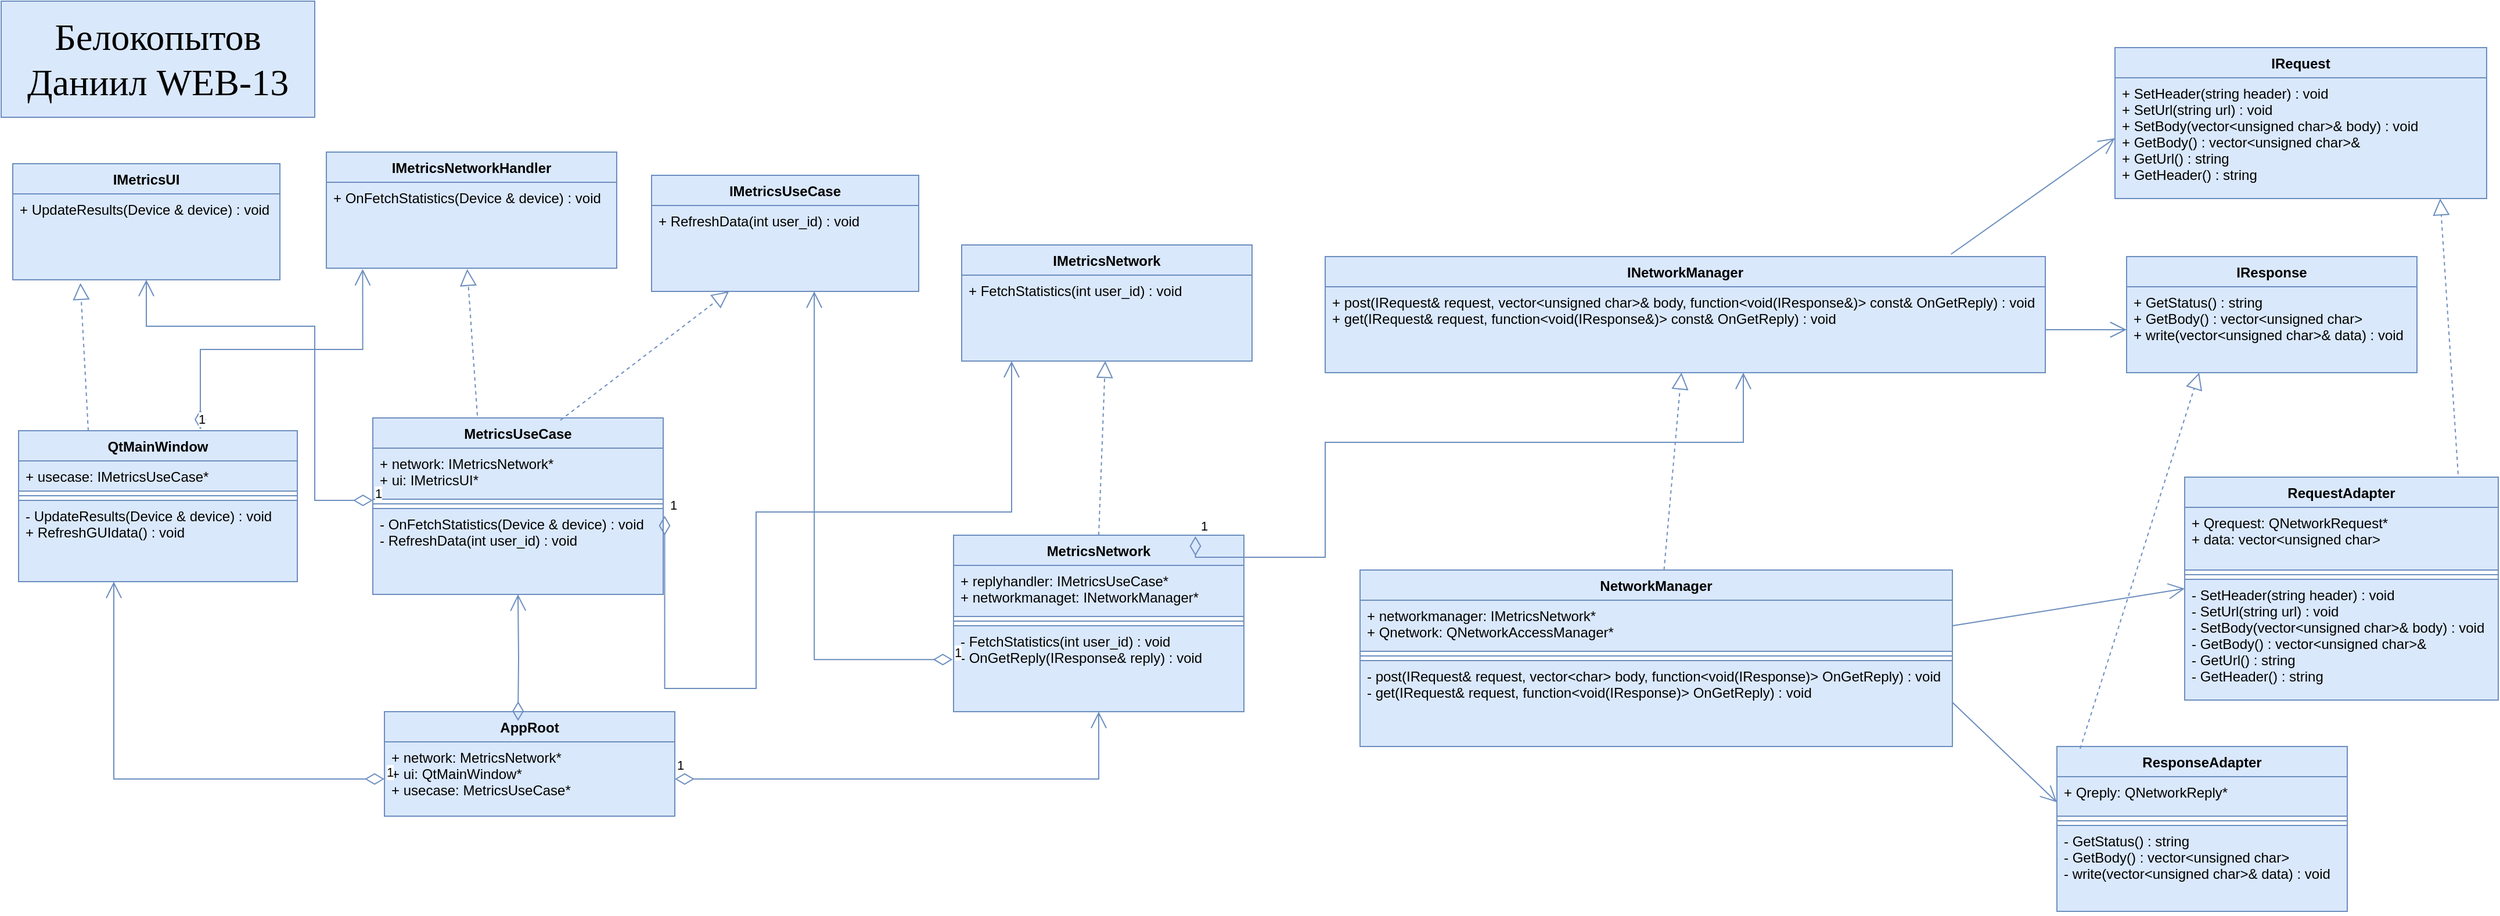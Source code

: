 <mxfile version="20.8.3" type="device" pages="2"><diagram id="3MwsP7Wwim__2w6QWqoS" name="QtClient"><mxGraphModel dx="1352" dy="1508" grid="1" gridSize="10" guides="1" tooltips="1" connect="1" arrows="1" fold="1" page="1" pageScale="1" pageWidth="827" pageHeight="1169" math="0" shadow="0"><root><mxCell id="0"/><mxCell id="1" parent="0"/><mxCell id="UYqZ3AXcpf5ba4Ag9hwh-1" value="QtMainWindow" style="swimlane;fontStyle=1;align=center;verticalAlign=top;childLayout=stackLayout;horizontal=1;startSize=26;horizontalStack=0;resizeParent=1;resizeParentMax=0;resizeLast=0;collapsible=1;marginBottom=0;fillColor=#dae8fc;strokeColor=#6c8ebf;" parent="1" vertex="1"><mxGeometry x="15" y="370" width="240" height="130" as="geometry"/></mxCell><mxCell id="UYqZ3AXcpf5ba4Ag9hwh-2" value="+ usecase: IMetricsUseCase*" style="text;strokeColor=#6c8ebf;fillColor=#dae8fc;align=left;verticalAlign=top;spacingLeft=4;spacingRight=4;overflow=hidden;rotatable=0;points=[[0,0.5],[1,0.5]];portConstraint=eastwest;" parent="UYqZ3AXcpf5ba4Ag9hwh-1" vertex="1"><mxGeometry y="26" width="240" height="26" as="geometry"/></mxCell><mxCell id="UYqZ3AXcpf5ba4Ag9hwh-3" value="" style="line;strokeWidth=1;fillColor=#dae8fc;align=left;verticalAlign=middle;spacingTop=-1;spacingLeft=3;spacingRight=3;rotatable=0;labelPosition=right;points=[];portConstraint=eastwest;strokeColor=#6c8ebf;" parent="UYqZ3AXcpf5ba4Ag9hwh-1" vertex="1"><mxGeometry y="52" width="240" height="8" as="geometry"/></mxCell><mxCell id="UYqZ3AXcpf5ba4Ag9hwh-4" value="- UpdateResults(Device &amp; device) : void&#10;+ RefreshGUIdata() : void&#10;" style="text;strokeColor=#6c8ebf;fillColor=#dae8fc;align=left;verticalAlign=top;spacingLeft=4;spacingRight=4;overflow=hidden;rotatable=0;points=[[0,0.5],[1,0.5]];portConstraint=eastwest;" parent="UYqZ3AXcpf5ba4Ag9hwh-1" vertex="1"><mxGeometry y="60" width="240" height="70" as="geometry"/></mxCell><mxCell id="UYqZ3AXcpf5ba4Ag9hwh-9" value="IMetricsUI" style="swimlane;fontStyle=1;childLayout=stackLayout;horizontal=1;startSize=26;fillColor=#dae8fc;horizontalStack=0;resizeParent=1;resizeParentMax=0;resizeLast=0;collapsible=1;marginBottom=0;strokeColor=#6c8ebf;" parent="1" vertex="1"><mxGeometry x="10" y="140" width="230" height="100" as="geometry"/></mxCell><mxCell id="UYqZ3AXcpf5ba4Ag9hwh-10" value="+ UpdateResults(Device &amp; device) : void" style="text;strokeColor=#6c8ebf;fillColor=#dae8fc;align=left;verticalAlign=top;spacingLeft=4;spacingRight=4;overflow=hidden;rotatable=0;points=[[0,0.5],[1,0.5]];portConstraint=eastwest;" parent="UYqZ3AXcpf5ba4Ag9hwh-9" vertex="1"><mxGeometry y="26" width="230" height="74" as="geometry"/></mxCell><mxCell id="WIFGc5ywRsfvVrrsmhrJ-2" value="" style="endArrow=block;dashed=1;endFill=0;endSize=12;html=1;rounded=0;entryX=0.253;entryY=1.038;entryDx=0;entryDy=0;entryPerimeter=0;exitX=0.25;exitY=0;exitDx=0;exitDy=0;fillColor=#dae8fc;strokeColor=#6c8ebf;" edge="1" parent="1" source="UYqZ3AXcpf5ba4Ag9hwh-1" target="UYqZ3AXcpf5ba4Ag9hwh-10"><mxGeometry width="160" relative="1" as="geometry"><mxPoint x="130" y="480" as="sourcePoint"/><mxPoint x="290" y="480" as="targetPoint"/></mxGeometry></mxCell><mxCell id="WIFGc5ywRsfvVrrsmhrJ-5" value="IMetricsNetworkHandler" style="swimlane;fontStyle=1;childLayout=stackLayout;horizontal=1;startSize=26;fillColor=#dae8fc;horizontalStack=0;resizeParent=1;resizeParentMax=0;resizeLast=0;collapsible=1;marginBottom=0;strokeColor=#6c8ebf;" vertex="1" parent="1"><mxGeometry x="280" y="130" width="250" height="100" as="geometry"/></mxCell><mxCell id="WIFGc5ywRsfvVrrsmhrJ-6" value="+ OnFetchStatistics(Device &amp; device) : void" style="text;strokeColor=#6c8ebf;fillColor=#dae8fc;align=left;verticalAlign=top;spacingLeft=4;spacingRight=4;overflow=hidden;rotatable=0;points=[[0,0.5],[1,0.5]];portConstraint=eastwest;" vertex="1" parent="WIFGc5ywRsfvVrrsmhrJ-5"><mxGeometry y="26" width="250" height="74" as="geometry"/></mxCell><mxCell id="WIFGc5ywRsfvVrrsmhrJ-7" value="IMetricsUseCase" style="swimlane;fontStyle=1;childLayout=stackLayout;horizontal=1;startSize=26;fillColor=#dae8fc;horizontalStack=0;resizeParent=1;resizeParentMax=0;resizeLast=0;collapsible=1;marginBottom=0;strokeColor=#6c8ebf;" vertex="1" parent="1"><mxGeometry x="560" y="150" width="230" height="100" as="geometry"/></mxCell><mxCell id="WIFGc5ywRsfvVrrsmhrJ-8" value="+ RefreshData(int user_id) : void" style="text;strokeColor=#6c8ebf;fillColor=#dae8fc;align=left;verticalAlign=top;spacingLeft=4;spacingRight=4;overflow=hidden;rotatable=0;points=[[0,0.5],[1,0.5]];portConstraint=eastwest;" vertex="1" parent="WIFGc5ywRsfvVrrsmhrJ-7"><mxGeometry y="26" width="230" height="74" as="geometry"/></mxCell><mxCell id="WIFGc5ywRsfvVrrsmhrJ-9" value="MetricsUseCase" style="swimlane;fontStyle=1;childLayout=stackLayout;horizontal=1;startSize=26;fillColor=#dae8fc;horizontalStack=0;resizeParent=1;resizeParentMax=0;resizeLast=0;collapsible=1;marginBottom=0;strokeColor=#6c8ebf;" vertex="1" parent="1"><mxGeometry x="320" y="359" width="250" height="152" as="geometry"/></mxCell><mxCell id="WIFGc5ywRsfvVrrsmhrJ-20" value="+ network: IMetricsNetwork*&#10;+ ui: IMetricsUI*" style="text;strokeColor=#6c8ebf;fillColor=#dae8fc;align=left;verticalAlign=top;spacingLeft=4;spacingRight=4;overflow=hidden;rotatable=0;points=[[0,0.5],[1,0.5]];portConstraint=eastwest;" vertex="1" parent="WIFGc5ywRsfvVrrsmhrJ-9"><mxGeometry y="26" width="250" height="44" as="geometry"/></mxCell><mxCell id="WIFGc5ywRsfvVrrsmhrJ-21" value="" style="line;strokeWidth=1;fillColor=#dae8fc;align=left;verticalAlign=middle;spacingTop=-1;spacingLeft=3;spacingRight=3;rotatable=0;labelPosition=right;points=[];portConstraint=eastwest;strokeColor=#6c8ebf;" vertex="1" parent="WIFGc5ywRsfvVrrsmhrJ-9"><mxGeometry y="70" width="250" height="8" as="geometry"/></mxCell><mxCell id="WIFGc5ywRsfvVrrsmhrJ-10" value="- OnFetchStatistics(Device &amp; device) : void&#10;- RefreshData(int user_id) : void" style="text;strokeColor=#6c8ebf;fillColor=#dae8fc;align=left;verticalAlign=top;spacingLeft=4;spacingRight=4;overflow=hidden;rotatable=0;points=[[0,0.5],[1,0.5]];portConstraint=eastwest;" vertex="1" parent="WIFGc5ywRsfvVrrsmhrJ-9"><mxGeometry y="78" width="250" height="74" as="geometry"/></mxCell><mxCell id="WIFGc5ywRsfvVrrsmhrJ-11" value="" style="endArrow=block;dashed=1;endFill=0;endSize=12;html=1;rounded=0;entryX=0.485;entryY=1.01;entryDx=0;entryDy=0;entryPerimeter=0;exitX=0.36;exitY=-0.014;exitDx=0;exitDy=0;exitPerimeter=0;fillColor=#dae8fc;strokeColor=#6c8ebf;" edge="1" parent="1" source="WIFGc5ywRsfvVrrsmhrJ-9" target="WIFGc5ywRsfvVrrsmhrJ-6"><mxGeometry width="160" relative="1" as="geometry"><mxPoint x="156.08" y="490.96" as="sourcePoint"/><mxPoint x="141.66" y="413.108" as="targetPoint"/><Array as="points"/></mxGeometry></mxCell><mxCell id="WIFGc5ywRsfvVrrsmhrJ-12" value="" style="endArrow=block;dashed=1;endFill=0;endSize=12;html=1;rounded=0;exitX=0.646;exitY=0.013;exitDx=0;exitDy=0;exitPerimeter=0;fillColor=#dae8fc;strokeColor=#6c8ebf;" edge="1" parent="1" source="WIFGc5ywRsfvVrrsmhrJ-9" target="WIFGc5ywRsfvVrrsmhrJ-8"><mxGeometry width="160" relative="1" as="geometry"><mxPoint x="603" y="520" as="sourcePoint"/><mxPoint x="550" y="402.14" as="targetPoint"/><Array as="points"/></mxGeometry></mxCell><mxCell id="WIFGc5ywRsfvVrrsmhrJ-13" value="IMetricsNetwork" style="swimlane;fontStyle=1;childLayout=stackLayout;horizontal=1;startSize=26;fillColor=#dae8fc;horizontalStack=0;resizeParent=1;resizeParentMax=0;resizeLast=0;collapsible=1;marginBottom=0;strokeColor=#6c8ebf;" vertex="1" parent="1"><mxGeometry x="827" y="210" width="250" height="100" as="geometry"/></mxCell><mxCell id="WIFGc5ywRsfvVrrsmhrJ-14" value="+ FetchStatistics(int user_id) : void" style="text;strokeColor=#6c8ebf;fillColor=#dae8fc;align=left;verticalAlign=top;spacingLeft=4;spacingRight=4;overflow=hidden;rotatable=0;points=[[0,0.5],[1,0.5]];portConstraint=eastwest;" vertex="1" parent="WIFGc5ywRsfvVrrsmhrJ-13"><mxGeometry y="26" width="250" height="74" as="geometry"/></mxCell><mxCell id="WIFGc5ywRsfvVrrsmhrJ-15" value="INetworkManager" style="swimlane;fontStyle=1;childLayout=stackLayout;horizontal=1;startSize=26;fillColor=#dae8fc;horizontalStack=0;resizeParent=1;resizeParentMax=0;resizeLast=0;collapsible=1;marginBottom=0;strokeColor=#6c8ebf;" vertex="1" parent="1"><mxGeometry x="1140" y="220" width="620" height="100" as="geometry"/></mxCell><mxCell id="WIFGc5ywRsfvVrrsmhrJ-16" value="+ post(IRequest&amp; request, vector&lt;unsigned char&gt;&amp; body, function&lt;void(IResponse&amp;)&gt; const&amp; OnGetReply) : void&#10;+ get(IRequest&amp; request, function&lt;void(IResponse&amp;)&gt; const&amp; OnGetReply) : void" style="text;strokeColor=#6c8ebf;fillColor=#dae8fc;align=left;verticalAlign=top;spacingLeft=4;spacingRight=4;overflow=hidden;rotatable=0;points=[[0,0.5],[1,0.5]];portConstraint=eastwest;" vertex="1" parent="WIFGc5ywRsfvVrrsmhrJ-15"><mxGeometry y="26" width="620" height="74" as="geometry"/></mxCell><mxCell id="WIFGc5ywRsfvVrrsmhrJ-17" value="MetricsNetwork" style="swimlane;fontStyle=1;childLayout=stackLayout;horizontal=1;startSize=26;fillColor=#dae8fc;horizontalStack=0;resizeParent=1;resizeParentMax=0;resizeLast=0;collapsible=1;marginBottom=0;strokeColor=#6c8ebf;" vertex="1" parent="1"><mxGeometry x="820" y="460" width="250" height="152" as="geometry"/></mxCell><mxCell id="WIFGc5ywRsfvVrrsmhrJ-26" value="+ replyhandler: IMetricsUseCase*&#10;+ networkmanaget: INetworkManager*" style="text;strokeColor=#6c8ebf;fillColor=#dae8fc;align=left;verticalAlign=top;spacingLeft=4;spacingRight=4;overflow=hidden;rotatable=0;points=[[0,0.5],[1,0.5]];portConstraint=eastwest;" vertex="1" parent="WIFGc5ywRsfvVrrsmhrJ-17"><mxGeometry y="26" width="250" height="44" as="geometry"/></mxCell><mxCell id="WIFGc5ywRsfvVrrsmhrJ-27" value="" style="line;strokeWidth=1;fillColor=#dae8fc;align=left;verticalAlign=middle;spacingTop=-1;spacingLeft=3;spacingRight=3;rotatable=0;labelPosition=right;points=[];portConstraint=eastwest;strokeColor=#6c8ebf;" vertex="1" parent="WIFGc5ywRsfvVrrsmhrJ-17"><mxGeometry y="70" width="250" height="8" as="geometry"/></mxCell><mxCell id="WIFGc5ywRsfvVrrsmhrJ-18" value="- FetchStatistics(int user_id) : void&#10;- OnGetReply(IResponse&amp; reply) : void" style="text;strokeColor=#6c8ebf;fillColor=#dae8fc;align=left;verticalAlign=top;spacingLeft=4;spacingRight=4;overflow=hidden;rotatable=0;points=[[0,0.5],[1,0.5]];portConstraint=eastwest;" vertex="1" parent="WIFGc5ywRsfvVrrsmhrJ-17"><mxGeometry y="78" width="250" height="74" as="geometry"/></mxCell><mxCell id="WIFGc5ywRsfvVrrsmhrJ-19" value="1" style="endArrow=open;html=1;endSize=12;startArrow=diamondThin;startSize=14;startFill=0;edgeStyle=orthogonalEdgeStyle;align=left;verticalAlign=bottom;rounded=0;exitX=0.652;exitY=-0.009;exitDx=0;exitDy=0;exitPerimeter=0;entryX=0.125;entryY=1.01;entryDx=0;entryDy=0;entryPerimeter=0;fillColor=#dae8fc;strokeColor=#6c8ebf;" edge="1" parent="1" source="UYqZ3AXcpf5ba4Ag9hwh-1" target="WIFGc5ywRsfvVrrsmhrJ-6"><mxGeometry x="-1" y="3" relative="1" as="geometry"><mxPoint x="200" y="440" as="sourcePoint"/><mxPoint x="360" y="440" as="targetPoint"/></mxGeometry></mxCell><mxCell id="WIFGc5ywRsfvVrrsmhrJ-22" value="1" style="endArrow=open;html=1;endSize=12;startArrow=diamondThin;startSize=14;startFill=0;edgeStyle=orthogonalEdgeStyle;align=left;verticalAlign=bottom;rounded=0;fillColor=#dae8fc;strokeColor=#6c8ebf;" edge="1" parent="1" source="WIFGc5ywRsfvVrrsmhrJ-9" target="UYqZ3AXcpf5ba4Ag9hwh-10"><mxGeometry x="-1" y="3" relative="1" as="geometry"><mxPoint x="176.48" y="498.83" as="sourcePoint"/><mxPoint x="321.25" y="330.74" as="targetPoint"/><Array as="points"><mxPoint x="270" y="430"/><mxPoint x="270" y="280"/><mxPoint x="125" y="280"/></Array></mxGeometry></mxCell><mxCell id="WIFGc5ywRsfvVrrsmhrJ-25" value="" style="endArrow=block;dashed=1;endFill=0;endSize=12;html=1;rounded=0;fillColor=#dae8fc;strokeColor=#6c8ebf;exitX=0.5;exitY=0;exitDx=0;exitDy=0;" edge="1" parent="1" source="WIFGc5ywRsfvVrrsmhrJ-17" target="WIFGc5ywRsfvVrrsmhrJ-14"><mxGeometry width="160" relative="1" as="geometry"><mxPoint x="950" y="450" as="sourcePoint"/><mxPoint x="827.209" y="340" as="targetPoint"/><Array as="points"/></mxGeometry></mxCell><mxCell id="WIFGc5ywRsfvVrrsmhrJ-28" value="1" style="endArrow=open;html=1;endSize=12;startArrow=diamondThin;startSize=14;startFill=0;edgeStyle=orthogonalEdgeStyle;align=left;verticalAlign=bottom;rounded=0;exitX=1.005;exitY=0.085;exitDx=0;exitDy=0;exitPerimeter=0;fillColor=#dae8fc;strokeColor=#6c8ebf;" edge="1" parent="1" source="WIFGc5ywRsfvVrrsmhrJ-10" target="WIFGc5ywRsfvVrrsmhrJ-14"><mxGeometry x="-1" y="3" relative="1" as="geometry"><mxPoint x="650" y="500" as="sourcePoint"/><mxPoint x="650" y="410" as="targetPoint"/><Array as="points"><mxPoint x="650" y="592"/><mxPoint x="650" y="440"/><mxPoint x="870" y="440"/></Array></mxGeometry></mxCell><mxCell id="WIFGc5ywRsfvVrrsmhrJ-31" value="1" style="endArrow=open;html=1;endSize=12;startArrow=diamondThin;startSize=14;startFill=0;edgeStyle=orthogonalEdgeStyle;align=left;verticalAlign=bottom;rounded=0;exitX=-0.003;exitY=0.393;exitDx=0;exitDy=0;exitPerimeter=0;entryX=0.609;entryY=1;entryDx=0;entryDy=0;entryPerimeter=0;fillColor=#dae8fc;strokeColor=#6c8ebf;" edge="1" parent="1" source="WIFGc5ywRsfvVrrsmhrJ-18" target="WIFGc5ywRsfvVrrsmhrJ-8"><mxGeometry x="-1" y="3" relative="1" as="geometry"><mxPoint x="820" y="590" as="sourcePoint"/><mxPoint x="980" y="590" as="targetPoint"/></mxGeometry></mxCell><mxCell id="WIFGc5ywRsfvVrrsmhrJ-35" value="NetworkManager" style="swimlane;fontStyle=1;childLayout=stackLayout;horizontal=1;startSize=26;fillColor=#dae8fc;horizontalStack=0;resizeParent=1;resizeParentMax=0;resizeLast=0;collapsible=1;marginBottom=0;strokeColor=#6c8ebf;" vertex="1" parent="1"><mxGeometry x="1170" y="490" width="510" height="152" as="geometry"/></mxCell><mxCell id="WIFGc5ywRsfvVrrsmhrJ-36" value="+ networkmanager: IMetricsNetwork*&#10;+ Qnetwork: QNetworkAccessManager*" style="text;strokeColor=#6c8ebf;fillColor=#dae8fc;align=left;verticalAlign=top;spacingLeft=4;spacingRight=4;overflow=hidden;rotatable=0;points=[[0,0.5],[1,0.5]];portConstraint=eastwest;" vertex="1" parent="WIFGc5ywRsfvVrrsmhrJ-35"><mxGeometry y="26" width="510" height="44" as="geometry"/></mxCell><mxCell id="WIFGc5ywRsfvVrrsmhrJ-37" value="" style="line;strokeWidth=1;fillColor=#dae8fc;align=left;verticalAlign=middle;spacingTop=-1;spacingLeft=3;spacingRight=3;rotatable=0;labelPosition=right;points=[];portConstraint=eastwest;strokeColor=#6c8ebf;" vertex="1" parent="WIFGc5ywRsfvVrrsmhrJ-35"><mxGeometry y="70" width="510" height="8" as="geometry"/></mxCell><mxCell id="WIFGc5ywRsfvVrrsmhrJ-38" value="- post(IRequest&amp; request, vector&lt;char&gt; body, function&lt;void(IResponse)&gt; OnGetReply) : void&#10;- get(IRequest&amp; request, function&lt;void(IResponse)&gt; OnGetReply) : void" style="text;strokeColor=#6c8ebf;fillColor=#dae8fc;align=left;verticalAlign=top;spacingLeft=4;spacingRight=4;overflow=hidden;rotatable=0;points=[[0,0.5],[1,0.5]];portConstraint=eastwest;" vertex="1" parent="WIFGc5ywRsfvVrrsmhrJ-35"><mxGeometry y="78" width="510" height="74" as="geometry"/></mxCell><mxCell id="WIFGc5ywRsfvVrrsmhrJ-39" value="" style="endArrow=block;dashed=1;endFill=0;endSize=12;html=1;rounded=0;fillColor=#dae8fc;strokeColor=#6c8ebf;" edge="1" parent="1" source="WIFGc5ywRsfvVrrsmhrJ-35" target="WIFGc5ywRsfvVrrsmhrJ-16"><mxGeometry width="160" relative="1" as="geometry"><mxPoint x="1006.5" y="467.568" as="sourcePoint"/><mxPoint x="997.586" y="340" as="targetPoint"/><Array as="points"/></mxGeometry></mxCell><mxCell id="WIFGc5ywRsfvVrrsmhrJ-40" value="IRequest" style="swimlane;fontStyle=1;childLayout=stackLayout;horizontal=1;startSize=26;fillColor=#dae8fc;horizontalStack=0;resizeParent=1;resizeParentMax=0;resizeLast=0;collapsible=1;marginBottom=0;strokeColor=#6c8ebf;" vertex="1" parent="1"><mxGeometry x="1820" y="40" width="320" height="130" as="geometry"/></mxCell><mxCell id="WIFGc5ywRsfvVrrsmhrJ-41" value="+ SetHeader(string header) : void&#10;+ SetUrl(string url) : void&#10;+ SetBody(vector&lt;unsigned char&gt;&amp; body) : void&#10;+ GetBody() : vector&lt;unsigned char&gt;&amp; &#10;+ GetUrl() : string &#10;+ GetHeader() : string " style="text;strokeColor=#6c8ebf;fillColor=#dae8fc;align=left;verticalAlign=top;spacingLeft=4;spacingRight=4;overflow=hidden;rotatable=0;points=[[0,0.5],[1,0.5]];portConstraint=eastwest;" vertex="1" parent="WIFGc5ywRsfvVrrsmhrJ-40"><mxGeometry y="26" width="320" height="104" as="geometry"/></mxCell><mxCell id="WIFGc5ywRsfvVrrsmhrJ-42" value="IResponse" style="swimlane;fontStyle=1;childLayout=stackLayout;horizontal=1;startSize=26;fillColor=#dae8fc;horizontalStack=0;resizeParent=1;resizeParentMax=0;resizeLast=0;collapsible=1;marginBottom=0;strokeColor=#6c8ebf;" vertex="1" parent="1"><mxGeometry x="1830" y="220" width="250" height="100" as="geometry"/></mxCell><mxCell id="WIFGc5ywRsfvVrrsmhrJ-43" value="+ GetStatus() : string &#10;+ GetBody() : vector&lt;unsigned char&gt;&#10;+ write(vector&lt;unsigned char&gt;&amp; data) : void" style="text;strokeColor=#6c8ebf;fillColor=#dae8fc;align=left;verticalAlign=top;spacingLeft=4;spacingRight=4;overflow=hidden;rotatable=0;points=[[0,0.5],[1,0.5]];portConstraint=eastwest;" vertex="1" parent="WIFGc5ywRsfvVrrsmhrJ-42"><mxGeometry y="26" width="250" height="74" as="geometry"/></mxCell><mxCell id="WIFGc5ywRsfvVrrsmhrJ-44" value="" style="endArrow=open;endFill=1;endSize=12;html=1;rounded=0;entryX=0;entryY=0.5;entryDx=0;entryDy=0;exitX=0.869;exitY=-0.02;exitDx=0;exitDy=0;exitPerimeter=0;fillColor=#dae8fc;strokeColor=#6c8ebf;" edge="1" parent="1" source="WIFGc5ywRsfvVrrsmhrJ-15" target="WIFGc5ywRsfvVrrsmhrJ-41"><mxGeometry width="160" relative="1" as="geometry"><mxPoint x="1710" y="170" as="sourcePoint"/><mxPoint x="1870" y="170" as="targetPoint"/></mxGeometry></mxCell><mxCell id="WIFGc5ywRsfvVrrsmhrJ-45" value="" style="endArrow=open;endFill=1;endSize=12;html=1;rounded=0;entryX=0;entryY=0.5;entryDx=0;entryDy=0;exitX=1;exitY=0.5;exitDx=0;exitDy=0;fillColor=#dae8fc;strokeColor=#6c8ebf;" edge="1" parent="1" source="WIFGc5ywRsfvVrrsmhrJ-16" target="WIFGc5ywRsfvVrrsmhrJ-43"><mxGeometry width="160" relative="1" as="geometry"><mxPoint x="1920" y="440" as="sourcePoint"/><mxPoint x="2080" y="440" as="targetPoint"/></mxGeometry></mxCell><mxCell id="WIFGc5ywRsfvVrrsmhrJ-51" value="1" style="endArrow=open;html=1;endSize=12;startArrow=diamondThin;startSize=14;startFill=0;edgeStyle=orthogonalEdgeStyle;align=left;verticalAlign=bottom;rounded=0;exitX=0.833;exitY=0.006;exitDx=0;exitDy=0;exitPerimeter=0;fillColor=#dae8fc;strokeColor=#6c8ebf;" edge="1" parent="1" source="WIFGc5ywRsfvVrrsmhrJ-17" target="WIFGc5ywRsfvVrrsmhrJ-16"><mxGeometry x="-1" y="3" relative="1" as="geometry"><mxPoint x="889.25" y="595.082" as="sourcePoint"/><mxPoint x="1230" y="330" as="targetPoint"/><Array as="points"><mxPoint x="1028" y="479"/><mxPoint x="1140" y="479"/><mxPoint x="1140" y="380"/><mxPoint x="1500" y="380"/></Array></mxGeometry></mxCell><mxCell id="WIFGc5ywRsfvVrrsmhrJ-52" value="RequestAdapter" style="swimlane;fontStyle=1;childLayout=stackLayout;horizontal=1;startSize=26;fillColor=#dae8fc;horizontalStack=0;resizeParent=1;resizeParentMax=0;resizeLast=0;collapsible=1;marginBottom=0;strokeColor=#6c8ebf;" vertex="1" parent="1"><mxGeometry x="1880" y="410" width="270" height="192" as="geometry"/></mxCell><mxCell id="WIFGc5ywRsfvVrrsmhrJ-60" value="+ Qrequest: QNetworkRequest*&#10;+ data: vector&lt;unsigned char&gt;" style="text;strokeColor=#6c8ebf;fillColor=#dae8fc;align=left;verticalAlign=top;spacingLeft=4;spacingRight=4;overflow=hidden;rotatable=0;points=[[0,0.5],[1,0.5]];portConstraint=eastwest;" vertex="1" parent="WIFGc5ywRsfvVrrsmhrJ-52"><mxGeometry y="26" width="270" height="54" as="geometry"/></mxCell><mxCell id="WIFGc5ywRsfvVrrsmhrJ-61" value="" style="line;strokeWidth=1;fillColor=#dae8fc;align=left;verticalAlign=middle;spacingTop=-1;spacingLeft=3;spacingRight=3;rotatable=0;labelPosition=right;points=[];portConstraint=eastwest;strokeColor=#6c8ebf;" vertex="1" parent="WIFGc5ywRsfvVrrsmhrJ-52"><mxGeometry y="80" width="270" height="8" as="geometry"/></mxCell><mxCell id="WIFGc5ywRsfvVrrsmhrJ-53" value="- SetHeader(string header) : void&#10;- SetUrl(string url) : void&#10;- SetBody(vector&lt;unsigned char&gt;&amp; body) : void&#10;- GetBody() : vector&lt;unsigned char&gt;&amp; &#10;- GetUrl() : string &#10;- GetHeader() : string " style="text;strokeColor=#6c8ebf;fillColor=#dae8fc;align=left;verticalAlign=top;spacingLeft=4;spacingRight=4;overflow=hidden;rotatable=0;points=[[0,0.5],[1,0.5]];portConstraint=eastwest;" vertex="1" parent="WIFGc5ywRsfvVrrsmhrJ-52"><mxGeometry y="88" width="270" height="104" as="geometry"/></mxCell><mxCell id="WIFGc5ywRsfvVrrsmhrJ-54" value="ResponseAdapter" style="swimlane;fontStyle=1;childLayout=stackLayout;horizontal=1;startSize=26;fillColor=#dae8fc;horizontalStack=0;resizeParent=1;resizeParentMax=0;resizeLast=0;collapsible=1;marginBottom=0;strokeColor=#6c8ebf;" vertex="1" parent="1"><mxGeometry x="1770" y="642" width="250" height="142" as="geometry"/></mxCell><mxCell id="WIFGc5ywRsfvVrrsmhrJ-62" value="+ Qreply: QNetworkReply*" style="text;strokeColor=#6c8ebf;fillColor=#dae8fc;align=left;verticalAlign=top;spacingLeft=4;spacingRight=4;overflow=hidden;rotatable=0;points=[[0,0.5],[1,0.5]];portConstraint=eastwest;" vertex="1" parent="WIFGc5ywRsfvVrrsmhrJ-54"><mxGeometry y="26" width="250" height="34" as="geometry"/></mxCell><mxCell id="WIFGc5ywRsfvVrrsmhrJ-63" value="" style="line;strokeWidth=1;fillColor=#dae8fc;align=left;verticalAlign=middle;spacingTop=-1;spacingLeft=3;spacingRight=3;rotatable=0;labelPosition=right;points=[];portConstraint=eastwest;strokeColor=#6c8ebf;" vertex="1" parent="WIFGc5ywRsfvVrrsmhrJ-54"><mxGeometry y="60" width="250" height="8" as="geometry"/></mxCell><mxCell id="WIFGc5ywRsfvVrrsmhrJ-55" value="- GetStatus() : string &#10;- GetBody() : vector&lt;unsigned char&gt;&#10;- write(vector&lt;unsigned char&gt;&amp; data) : void" style="text;strokeColor=#6c8ebf;fillColor=#dae8fc;align=left;verticalAlign=top;spacingLeft=4;spacingRight=4;overflow=hidden;rotatable=0;points=[[0,0.5],[1,0.5]];portConstraint=eastwest;" vertex="1" parent="WIFGc5ywRsfvVrrsmhrJ-54"><mxGeometry y="68" width="250" height="74" as="geometry"/></mxCell><mxCell id="WIFGc5ywRsfvVrrsmhrJ-56" value="" style="endArrow=open;endFill=1;endSize=12;html=1;rounded=0;entryX=0;entryY=0.5;entryDx=0;entryDy=0;exitX=1;exitY=0.5;exitDx=0;exitDy=0;fillColor=#dae8fc;strokeColor=#6c8ebf;" edge="1" parent="1" source="WIFGc5ywRsfvVrrsmhrJ-36" target="WIFGc5ywRsfvVrrsmhrJ-52"><mxGeometry width="160" relative="1" as="geometry"><mxPoint x="1820" y="303" as="sourcePoint"/><mxPoint x="1900" y="293" as="targetPoint"/></mxGeometry></mxCell><mxCell id="WIFGc5ywRsfvVrrsmhrJ-57" value="" style="endArrow=open;endFill=1;endSize=12;html=1;rounded=0;exitX=1;exitY=0.75;exitDx=0;exitDy=0;fillColor=#dae8fc;strokeColor=#6c8ebf;" edge="1" parent="1" source="WIFGc5ywRsfvVrrsmhrJ-35"><mxGeometry width="160" relative="1" as="geometry"><mxPoint x="1830" y="313" as="sourcePoint"/><mxPoint x="1770" y="690" as="targetPoint"/></mxGeometry></mxCell><mxCell id="WIFGc5ywRsfvVrrsmhrJ-58" value="" style="endArrow=block;dashed=1;endFill=0;endSize=12;html=1;rounded=0;fillColor=#dae8fc;strokeColor=#6c8ebf;entryX=0.25;entryY=1;entryDx=0;entryDy=0;exitX=0.08;exitY=0.013;exitDx=0;exitDy=0;exitPerimeter=0;" edge="1" parent="1" source="WIFGc5ywRsfvVrrsmhrJ-54" target="WIFGc5ywRsfvVrrsmhrJ-42"><mxGeometry width="160" relative="1" as="geometry"><mxPoint x="1527.181" y="470.0" as="sourcePoint"/><mxPoint x="1513.807" y="340" as="targetPoint"/><Array as="points"/></mxGeometry></mxCell><mxCell id="WIFGc5ywRsfvVrrsmhrJ-59" value="" style="endArrow=block;dashed=1;endFill=0;endSize=12;html=1;rounded=0;fillColor=#dae8fc;strokeColor=#6c8ebf;exitX=0.872;exitY=-0.014;exitDx=0;exitDy=0;exitPerimeter=0;" edge="1" parent="1" source="WIFGc5ywRsfvVrrsmhrJ-52"><mxGeometry width="160" relative="1" as="geometry"><mxPoint x="2213.371" y="350.0" as="sourcePoint"/><mxPoint x="2100" y="170" as="targetPoint"/><Array as="points"/></mxGeometry></mxCell><mxCell id="WIFGc5ywRsfvVrrsmhrJ-64" value="AppRoot" style="swimlane;fontStyle=1;childLayout=stackLayout;horizontal=1;startSize=26;fillColor=#dae8fc;horizontalStack=0;resizeParent=1;resizeParentMax=0;resizeLast=0;collapsible=1;marginBottom=0;strokeColor=#6c8ebf;" vertex="1" parent="1"><mxGeometry x="330" y="612" width="250" height="90" as="geometry"/></mxCell><mxCell id="WIFGc5ywRsfvVrrsmhrJ-65" value="+ network: MetricsNetwork*&#10;+ ui: QtMainWindow*&#10;+ usecase: MetricsUseCase*" style="text;strokeColor=#6c8ebf;fillColor=#dae8fc;align=left;verticalAlign=top;spacingLeft=4;spacingRight=4;overflow=hidden;rotatable=0;points=[[0,0.5],[1,0.5]];portConstraint=eastwest;" vertex="1" parent="WIFGc5ywRsfvVrrsmhrJ-64"><mxGeometry y="26" width="250" height="64" as="geometry"/></mxCell><mxCell id="WIFGc5ywRsfvVrrsmhrJ-66" value="" style="line;strokeWidth=1;fillColor=#dae8fc;align=left;verticalAlign=middle;spacingTop=-1;spacingLeft=3;spacingRight=3;rotatable=0;labelPosition=right;points=[];portConstraint=eastwest;strokeColor=#6c8ebf;" vertex="1" parent="WIFGc5ywRsfvVrrsmhrJ-64"><mxGeometry y="90" width="250" as="geometry"/></mxCell><mxCell id="WIFGc5ywRsfvVrrsmhrJ-69" value="1" style="endArrow=open;html=1;endSize=12;startArrow=diamondThin;startSize=14;startFill=0;edgeStyle=orthogonalEdgeStyle;align=left;verticalAlign=bottom;rounded=0;fillColor=#dae8fc;strokeColor=#6c8ebf;exitX=0;exitY=0.5;exitDx=0;exitDy=0;" edge="1" parent="1" source="WIFGc5ywRsfvVrrsmhrJ-65"><mxGeometry x="-1" y="3" relative="1" as="geometry"><mxPoint x="60" y="691" as="sourcePoint"/><mxPoint x="97" y="500" as="targetPoint"/><Array as="points"><mxPoint x="97" y="670"/><mxPoint x="97" y="571"/></Array></mxGeometry></mxCell><mxCell id="WIFGc5ywRsfvVrrsmhrJ-71" value="1" style="endArrow=open;html=1;endSize=12;startArrow=diamondThin;startSize=14;startFill=0;edgeStyle=orthogonalEdgeStyle;align=left;verticalAlign=bottom;rounded=0;entryX=0.5;entryY=1;entryDx=0;entryDy=0;fillColor=#dae8fc;strokeColor=#6c8ebf;" edge="1" parent="1" source="WIFGc5ywRsfvVrrsmhrJ-65" target="WIFGc5ywRsfvVrrsmhrJ-17"><mxGeometry x="-1" y="3" relative="1" as="geometry"><mxPoint x="610" y="730" as="sourcePoint"/><mxPoint x="770" y="730" as="targetPoint"/></mxGeometry></mxCell><mxCell id="8LgkJOltQkw7qvhtMAv6-1" value="sda" style="text;strokeColor=none;align=center;fillColor=none;html=1;verticalAlign=middle;whiteSpace=wrap;rounded=0;fontColor=#FFFFFF;" vertex="1" parent="1"><mxGeometry x="100" y="100" width="60" height="30" as="geometry"/></mxCell><mxCell id="8LgkJOltQkw7qvhtMAv6-3" value="Белокопытов Даниил WEB-13" style="text;html=1;strokeColor=#6c8ebf;fillColor=#dae8fc;align=center;verticalAlign=middle;whiteSpace=wrap;rounded=0;fontColor=#000000;fontFamily=Times New Roman;fontSize=32;" vertex="1" parent="1"><mxGeometry width="270" height="100" as="geometry"/></mxCell><mxCell id="8LgkJOltQkw7qvhtMAv6-4" value="" style="endArrow=open;html=1;endSize=12;startArrow=diamondThin;startSize=14;startFill=0;edgeStyle=orthogonalEdgeStyle;align=left;verticalAlign=bottom;rounded=0;strokeColor=#6c8ebf;fontFamily=Times New Roman;fontSize=32;fontColor=#000000;entryX=0.5;entryY=1;entryDx=0;entryDy=0;fillColor=#dae8fc;" edge="1" parent="1" target="WIFGc5ywRsfvVrrsmhrJ-9"><mxGeometry x="-1" y="3" relative="1" as="geometry"><mxPoint x="445" y="620" as="sourcePoint"/><mxPoint x="690" y="620" as="targetPoint"/></mxGeometry></mxCell></root></mxGraphModel></diagram><diagram id="m2bGRbyliZ22NWyKOEHh" name="TechnofitServer"><mxGraphModel dx="2758" dy="3323" grid="1" gridSize="10" guides="1" tooltips="1" connect="1" arrows="1" fold="1" page="1" pageScale="1" pageWidth="827" pageHeight="1169" math="0" shadow="0"><root><mxCell id="0"/><mxCell id="1" parent="0"/><mxCell id="XUtCXxYNL81yv5uDKzAx-1" value="ClientDataHandler" style="swimlane;fontStyle=1;align=center;verticalAlign=top;childLayout=stackLayout;horizontal=1;startSize=26;horizontalStack=0;resizeParent=1;resizeParentMax=0;resizeLast=0;collapsible=1;marginBottom=0;fillColor=#dae8fc;strokeColor=#6c8ebf;" vertex="1" parent="1"><mxGeometry x="-90" y="489" width="360" height="130" as="geometry"/></mxCell><mxCell id="XUtCXxYNL81yv5uDKzAx-2" value="+ usecase: IServerUseCase*" style="text;strokeColor=#6c8ebf;fillColor=#dae8fc;align=left;verticalAlign=top;spacingLeft=4;spacingRight=4;overflow=hidden;rotatable=0;points=[[0,0.5],[1,0.5]];portConstraint=eastwest;" vertex="1" parent="XUtCXxYNL81yv5uDKzAx-1"><mxGeometry y="26" width="360" height="26" as="geometry"/></mxCell><mxCell id="XUtCXxYNL81yv5uDKzAx-3" value="" style="line;strokeWidth=1;fillColor=#dae8fc;align=left;verticalAlign=middle;spacingTop=-1;spacingLeft=3;spacingRight=3;rotatable=0;labelPosition=right;points=[];portConstraint=eastwest;strokeColor=#6c8ebf;" vertex="1" parent="XUtCXxYNL81yv5uDKzAx-1"><mxGeometry y="52" width="360" height="8" as="geometry"/></mxCell><mxCell id="XUtCXxYNL81yv5uDKzAx-4" value="- service(IRequest &amp;request, IResponse &amp;response) : void&#10;" style="text;strokeColor=#6c8ebf;fillColor=#dae8fc;align=left;verticalAlign=top;spacingLeft=4;spacingRight=4;overflow=hidden;rotatable=0;points=[[0,0.5],[1,0.5]];portConstraint=eastwest;" vertex="1" parent="XUtCXxYNL81yv5uDKzAx-1"><mxGeometry y="60" width="360" height="70" as="geometry"/></mxCell><mxCell id="XUtCXxYNL81yv5uDKzAx-5" value="IHandler" style="swimlane;fontStyle=1;childLayout=stackLayout;horizontal=1;startSize=26;fillColor=#dae8fc;horizontalStack=0;resizeParent=1;resizeParentMax=0;resizeLast=0;collapsible=1;marginBottom=0;strokeColor=#6c8ebf;" vertex="1" parent="1"><mxGeometry x="-100" y="280" width="370" height="100" as="geometry"/></mxCell><mxCell id="XUtCXxYNL81yv5uDKzAx-6" value="+ service(IRequest &amp;request, IResponse &amp;response) : void&#10;" style="text;strokeColor=#6c8ebf;fillColor=#dae8fc;align=left;verticalAlign=top;spacingLeft=4;spacingRight=4;overflow=hidden;rotatable=0;points=[[0,0.5],[1,0.5]];portConstraint=eastwest;" vertex="1" parent="XUtCXxYNL81yv5uDKzAx-5"><mxGeometry y="26" width="370" height="74" as="geometry"/></mxCell><mxCell id="XUtCXxYNL81yv5uDKzAx-7" value="" style="endArrow=block;dashed=1;endFill=0;endSize=12;html=1;rounded=0;entryX=0.42;entryY=1.003;entryDx=0;entryDy=0;entryPerimeter=0;fillColor=#dae8fc;strokeColor=#6c8ebf;exitX=0.405;exitY=-0.008;exitDx=0;exitDy=0;exitPerimeter=0;" edge="1" parent="1" source="XUtCXxYNL81yv5uDKzAx-1" target="XUtCXxYNL81yv5uDKzAx-6"><mxGeometry width="160" relative="1" as="geometry"><mxPoint x="60" y="480" as="sourcePoint"/><mxPoint x="290" y="480" as="targetPoint"/></mxGeometry></mxCell><mxCell id="XUtCXxYNL81yv5uDKzAx-8" value="IServerUsecase" style="swimlane;fontStyle=1;childLayout=stackLayout;horizontal=1;startSize=26;fillColor=#dae8fc;horizontalStack=0;resizeParent=1;resizeParentMax=0;resizeLast=0;collapsible=1;marginBottom=0;strokeColor=#6c8ebf;" vertex="1" parent="1"><mxGeometry x="310" y="220" width="350" height="100" as="geometry"/></mxCell><mxCell id="XUtCXxYNL81yv5uDKzAx-9" value="+ ProcessRequest(vector&lt;unsigned char&gt;&amp; request) : string" style="text;strokeColor=#6c8ebf;fillColor=#dae8fc;align=left;verticalAlign=top;spacingLeft=4;spacingRight=4;overflow=hidden;rotatable=0;points=[[0,0.5],[1,0.5]];portConstraint=eastwest;" vertex="1" parent="XUtCXxYNL81yv5uDKzAx-8"><mxGeometry y="26" width="350" height="74" as="geometry"/></mxCell><mxCell id="XUtCXxYNL81yv5uDKzAx-12" value="ServerUsecase" style="swimlane;fontStyle=1;childLayout=stackLayout;horizontal=1;startSize=26;fillColor=#dae8fc;horizontalStack=0;resizeParent=1;resizeParentMax=0;resizeLast=0;collapsible=1;marginBottom=0;strokeColor=#6c8ebf;" vertex="1" parent="1"><mxGeometry x="340" y="508" width="340" height="142" as="geometry"/></mxCell><mxCell id="XUtCXxYNL81yv5uDKzAx-13" value="+ repository: IRepository*" style="text;strokeColor=#6c8ebf;fillColor=#dae8fc;align=left;verticalAlign=top;spacingLeft=4;spacingRight=4;overflow=hidden;rotatable=0;points=[[0,0.5],[1,0.5]];portConstraint=eastwest;" vertex="1" parent="XUtCXxYNL81yv5uDKzAx-12"><mxGeometry y="26" width="340" height="34" as="geometry"/></mxCell><mxCell id="XUtCXxYNL81yv5uDKzAx-14" value="" style="line;strokeWidth=1;fillColor=#dae8fc;align=left;verticalAlign=middle;spacingTop=-1;spacingLeft=3;spacingRight=3;rotatable=0;labelPosition=right;points=[];portConstraint=eastwest;strokeColor=#6c8ebf;" vertex="1" parent="XUtCXxYNL81yv5uDKzAx-12"><mxGeometry y="60" width="340" height="8" as="geometry"/></mxCell><mxCell id="XUtCXxYNL81yv5uDKzAx-15" value="- ProcessRequest(vector&lt;unsigned char&gt;&amp; request) : string" style="text;strokeColor=#6c8ebf;fillColor=#dae8fc;align=left;verticalAlign=top;spacingLeft=4;spacingRight=4;overflow=hidden;rotatable=0;points=[[0,0.5],[1,0.5]];portConstraint=eastwest;" vertex="1" parent="XUtCXxYNL81yv5uDKzAx-12"><mxGeometry y="68" width="340" height="74" as="geometry"/></mxCell><mxCell id="XUtCXxYNL81yv5uDKzAx-16" value="" style="endArrow=block;dashed=1;endFill=0;endSize=12;html=1;rounded=0;entryX=0.485;entryY=1.01;entryDx=0;entryDy=0;entryPerimeter=0;exitX=0.454;exitY=-0.006;exitDx=0;exitDy=0;exitPerimeter=0;fillColor=#dae8fc;strokeColor=#6c8ebf;" edge="1" parent="1" source="XUtCXxYNL81yv5uDKzAx-12" target="XUtCXxYNL81yv5uDKzAx-9"><mxGeometry width="160" relative="1" as="geometry"><mxPoint x="156.08" y="490.96" as="sourcePoint"/><mxPoint x="141.66" y="413.108" as="targetPoint"/><Array as="points"/></mxGeometry></mxCell><mxCell id="XUtCXxYNL81yv5uDKzAx-18" value="IRepository" style="swimlane;fontStyle=1;childLayout=stackLayout;horizontal=1;startSize=26;fillColor=#dae8fc;horizontalStack=0;resizeParent=1;resizeParentMax=0;resizeLast=0;collapsible=1;marginBottom=0;strokeColor=#6c8ebf;" vertex="1" parent="1"><mxGeometry x="730" y="230" width="300" height="100" as="geometry"/></mxCell><mxCell id="XUtCXxYNL81yv5uDKzAx-19" value="+ formQuery(vector&lt;unsigned char&gt;&amp; request) : string" style="text;strokeColor=#6c8ebf;fillColor=#dae8fc;align=left;verticalAlign=top;spacingLeft=4;spacingRight=4;overflow=hidden;rotatable=0;points=[[0,0.5],[1,0.5]];portConstraint=eastwest;" vertex="1" parent="XUtCXxYNL81yv5uDKzAx-18"><mxGeometry y="26" width="300" height="74" as="geometry"/></mxCell><mxCell id="XUtCXxYNL81yv5uDKzAx-20" value="IDataBaseDriver" style="swimlane;fontStyle=1;childLayout=stackLayout;horizontal=1;startSize=26;fillColor=#dae8fc;horizontalStack=0;resizeParent=1;resizeParentMax=0;resizeLast=0;collapsible=1;marginBottom=0;strokeColor=#6c8ebf;" vertex="1" parent="1"><mxGeometry x="1190" y="230" width="230" height="100" as="geometry"/></mxCell><mxCell id="XUtCXxYNL81yv5uDKzAx-21" value="+ connect() : void&#10;+ close() : void&#10;+ save() : void&#10;+ get(string query) : string" style="text;strokeColor=#6c8ebf;fillColor=#dae8fc;align=left;verticalAlign=top;spacingLeft=4;spacingRight=4;overflow=hidden;rotatable=0;points=[[0,0.5],[1,0.5]];portConstraint=eastwest;" vertex="1" parent="XUtCXxYNL81yv5uDKzAx-20"><mxGeometry y="26" width="230" height="74" as="geometry"/></mxCell><mxCell id="XUtCXxYNL81yv5uDKzAx-22" value="Repository" style="swimlane;fontStyle=1;childLayout=stackLayout;horizontal=1;startSize=26;fillColor=#dae8fc;horizontalStack=0;resizeParent=1;resizeParentMax=0;resizeLast=0;collapsible=1;marginBottom=0;strokeColor=#6c8ebf;" vertex="1" parent="1"><mxGeometry x="800" y="460" width="300" height="142" as="geometry"/></mxCell><mxCell id="XUtCXxYNL81yv5uDKzAx-23" value="+ databasedriver: IDataBaseDriver*" style="text;strokeColor=#6c8ebf;fillColor=#dae8fc;align=left;verticalAlign=top;spacingLeft=4;spacingRight=4;overflow=hidden;rotatable=0;points=[[0,0.5],[1,0.5]];portConstraint=eastwest;" vertex="1" parent="XUtCXxYNL81yv5uDKzAx-22"><mxGeometry y="26" width="300" height="34" as="geometry"/></mxCell><mxCell id="XUtCXxYNL81yv5uDKzAx-24" value="" style="line;strokeWidth=1;fillColor=#dae8fc;align=left;verticalAlign=middle;spacingTop=-1;spacingLeft=3;spacingRight=3;rotatable=0;labelPosition=right;points=[];portConstraint=eastwest;strokeColor=#6c8ebf;" vertex="1" parent="XUtCXxYNL81yv5uDKzAx-22"><mxGeometry y="60" width="300" height="8" as="geometry"/></mxCell><mxCell id="XUtCXxYNL81yv5uDKzAx-25" value="- formQuery(vector&lt;unsigned char&gt;&amp; request : string" style="text;strokeColor=#6c8ebf;fillColor=#dae8fc;align=left;verticalAlign=top;spacingLeft=4;spacingRight=4;overflow=hidden;rotatable=0;points=[[0,0.5],[1,0.5]];portConstraint=eastwest;" vertex="1" parent="XUtCXxYNL81yv5uDKzAx-22"><mxGeometry y="68" width="300" height="74" as="geometry"/></mxCell><mxCell id="XUtCXxYNL81yv5uDKzAx-26" value="1" style="endArrow=open;html=1;endSize=12;startArrow=diamondThin;startSize=14;startFill=0;edgeStyle=orthogonalEdgeStyle;align=left;verticalAlign=bottom;rounded=0;exitX=0.652;exitY=-0.009;exitDx=0;exitDy=0;exitPerimeter=0;entryX=0.125;entryY=1.01;entryDx=0;entryDy=0;entryPerimeter=0;fillColor=#dae8fc;strokeColor=#6c8ebf;" edge="1" parent="1" source="XUtCXxYNL81yv5uDKzAx-1" target="XUtCXxYNL81yv5uDKzAx-9"><mxGeometry x="-1" y="3" relative="1" as="geometry"><mxPoint x="200" y="440" as="sourcePoint"/><mxPoint x="360" y="440" as="targetPoint"/></mxGeometry></mxCell><mxCell id="XUtCXxYNL81yv5uDKzAx-28" value="" style="endArrow=block;dashed=1;endFill=0;endSize=12;html=1;rounded=0;exitX=0.426;exitY=-0.016;exitDx=0;exitDy=0;exitPerimeter=0;fillColor=#dae8fc;strokeColor=#6c8ebf;entryX=0.654;entryY=0.993;entryDx=0;entryDy=0;entryPerimeter=0;" edge="1" parent="1" source="XUtCXxYNL81yv5uDKzAx-22" target="XUtCXxYNL81yv5uDKzAx-19"><mxGeometry width="160" relative="1" as="geometry"><mxPoint x="675" y="519.976" as="sourcePoint"/><mxPoint x="827.209" y="340" as="targetPoint"/><Array as="points"/></mxGeometry></mxCell><mxCell id="XUtCXxYNL81yv5uDKzAx-31" value="DataBaseDriver" style="swimlane;fontStyle=1;childLayout=stackLayout;horizontal=1;startSize=26;fillColor=#dae8fc;horizontalStack=0;resizeParent=1;resizeParentMax=0;resizeLast=0;collapsible=1;marginBottom=0;strokeColor=#6c8ebf;" vertex="1" parent="1"><mxGeometry x="1220" y="460" width="230" height="100" as="geometry"/></mxCell><mxCell id="XUtCXxYNL81yv5uDKzAx-34" value="- connect() : void&#10;- close() : void&#10;- save() : void&#10;- get(string query) : string" style="text;strokeColor=#6c8ebf;fillColor=#dae8fc;align=left;verticalAlign=top;spacingLeft=4;spacingRight=4;overflow=hidden;rotatable=0;points=[[0,0.5],[1,0.5]];portConstraint=eastwest;" vertex="1" parent="XUtCXxYNL81yv5uDKzAx-31"><mxGeometry y="26" width="230" height="74" as="geometry"/></mxCell><mxCell id="XUtCXxYNL81yv5uDKzAx-35" value="" style="endArrow=block;dashed=1;endFill=0;endSize=12;html=1;rounded=0;fillColor=#dae8fc;strokeColor=#6c8ebf;" edge="1" parent="1" source="XUtCXxYNL81yv5uDKzAx-31" target="XUtCXxYNL81yv5uDKzAx-21"><mxGeometry width="160" relative="1" as="geometry"><mxPoint x="1006.5" y="467.568" as="sourcePoint"/><mxPoint x="997.586" y="340" as="targetPoint"/><Array as="points"/></mxGeometry></mxCell><mxCell id="XUtCXxYNL81yv5uDKzAx-36" value="IRequest" style="swimlane;fontStyle=1;childLayout=stackLayout;horizontal=1;startSize=26;fillColor=#dae8fc;horizontalStack=0;resizeParent=1;resizeParentMax=0;resizeLast=0;collapsible=1;marginBottom=0;strokeColor=#6c8ebf;" vertex="1" parent="1"><mxGeometry x="-358" y="10" width="320" height="130" as="geometry"/></mxCell><mxCell id="XUtCXxYNL81yv5uDKzAx-37" value="+ SetHeader(string header) : void&#10;+ SetUrl(string url) : void&#10;+ SetBody(vector&lt;unsigned char&gt;&amp; body) : void&#10;+ GetBody() : vector&lt;unsigned char&gt;&amp; &#10;+ GetUrl() : string &#10;+ GetHeader() : string " style="text;strokeColor=#6c8ebf;fillColor=#dae8fc;align=left;verticalAlign=top;spacingLeft=4;spacingRight=4;overflow=hidden;rotatable=0;points=[[0,0.5],[1,0.5]];portConstraint=eastwest;" vertex="1" parent="XUtCXxYNL81yv5uDKzAx-36"><mxGeometry y="26" width="320" height="104" as="geometry"/></mxCell><mxCell id="XUtCXxYNL81yv5uDKzAx-38" value="IResponse" style="swimlane;fontStyle=1;childLayout=stackLayout;horizontal=1;startSize=26;fillColor=#dae8fc;horizontalStack=0;resizeParent=1;resizeParentMax=0;resizeLast=0;collapsible=1;marginBottom=0;strokeColor=#6c8ebf;" vertex="1" parent="1"><mxGeometry x="-390" y="190" width="250" height="100" as="geometry"/></mxCell><mxCell id="XUtCXxYNL81yv5uDKzAx-39" value="+ GetStatus() : string &#10;+ GetBody() : vector&lt;unsigned char&gt;&#10;+ write(vector&lt;unsigned char&gt;&amp; data) : void" style="text;strokeColor=#6c8ebf;fillColor=#dae8fc;align=left;verticalAlign=top;spacingLeft=4;spacingRight=4;overflow=hidden;rotatable=0;points=[[0,0.5],[1,0.5]];portConstraint=eastwest;" vertex="1" parent="XUtCXxYNL81yv5uDKzAx-38"><mxGeometry y="26" width="250" height="74" as="geometry"/></mxCell><mxCell id="XUtCXxYNL81yv5uDKzAx-43" value="RequestAdapter" style="swimlane;fontStyle=1;childLayout=stackLayout;horizontal=1;startSize=26;fillColor=#dae8fc;horizontalStack=0;resizeParent=1;resizeParentMax=0;resizeLast=0;collapsible=1;marginBottom=0;strokeColor=#6c8ebf;" vertex="1" parent="1"><mxGeometry x="-770" y="28" width="270" height="192" as="geometry"/></mxCell><mxCell id="XUtCXxYNL81yv5uDKzAx-44" value="+ Qrequest: QNetworkRequest*&#10;+ data: vector&lt;unsigned char&gt;" style="text;strokeColor=#6c8ebf;fillColor=#dae8fc;align=left;verticalAlign=top;spacingLeft=4;spacingRight=4;overflow=hidden;rotatable=0;points=[[0,0.5],[1,0.5]];portConstraint=eastwest;" vertex="1" parent="XUtCXxYNL81yv5uDKzAx-43"><mxGeometry y="26" width="270" height="54" as="geometry"/></mxCell><mxCell id="XUtCXxYNL81yv5uDKzAx-45" value="" style="line;strokeWidth=1;fillColor=#dae8fc;align=left;verticalAlign=middle;spacingTop=-1;spacingLeft=3;spacingRight=3;rotatable=0;labelPosition=right;points=[];portConstraint=eastwest;strokeColor=#6c8ebf;" vertex="1" parent="XUtCXxYNL81yv5uDKzAx-43"><mxGeometry y="80" width="270" height="8" as="geometry"/></mxCell><mxCell id="XUtCXxYNL81yv5uDKzAx-46" value="- SetHeader(string header) : void&#10;- SetUrl(string url) : void&#10;- SetBody(vector&lt;unsigned char&gt;&amp; body) : void&#10;- GetBody() : vector&lt;unsigned char&gt;&amp; &#10;- GetUrl() : string &#10;- GetHeader() : string " style="text;strokeColor=#6c8ebf;fillColor=#dae8fc;align=left;verticalAlign=top;spacingLeft=4;spacingRight=4;overflow=hidden;rotatable=0;points=[[0,0.5],[1,0.5]];portConstraint=eastwest;" vertex="1" parent="XUtCXxYNL81yv5uDKzAx-43"><mxGeometry y="88" width="270" height="104" as="geometry"/></mxCell><mxCell id="XUtCXxYNL81yv5uDKzAx-47" value="ResponseAdapter" style="swimlane;fontStyle=1;childLayout=stackLayout;horizontal=1;startSize=26;fillColor=#dae8fc;horizontalStack=0;resizeParent=1;resizeParentMax=0;resizeLast=0;collapsible=1;marginBottom=0;strokeColor=#6c8ebf;" vertex="1" parent="1"><mxGeometry x="-760" y="270" width="250" height="142" as="geometry"/></mxCell><mxCell id="XUtCXxYNL81yv5uDKzAx-48" value="+ Qreply: QNetworkReply*" style="text;strokeColor=#6c8ebf;fillColor=#dae8fc;align=left;verticalAlign=top;spacingLeft=4;spacingRight=4;overflow=hidden;rotatable=0;points=[[0,0.5],[1,0.5]];portConstraint=eastwest;" vertex="1" parent="XUtCXxYNL81yv5uDKzAx-47"><mxGeometry y="26" width="250" height="34" as="geometry"/></mxCell><mxCell id="XUtCXxYNL81yv5uDKzAx-49" value="" style="line;strokeWidth=1;fillColor=#dae8fc;align=left;verticalAlign=middle;spacingTop=-1;spacingLeft=3;spacingRight=3;rotatable=0;labelPosition=right;points=[];portConstraint=eastwest;strokeColor=#6c8ebf;" vertex="1" parent="XUtCXxYNL81yv5uDKzAx-47"><mxGeometry y="60" width="250" height="8" as="geometry"/></mxCell><mxCell id="XUtCXxYNL81yv5uDKzAx-50" value="- GetStatus() : string &#10;- GetBody() : vector&lt;unsigned char&gt;&#10;- write(vector&lt;unsigned char&gt;&amp; data) : void" style="text;strokeColor=#6c8ebf;fillColor=#dae8fc;align=left;verticalAlign=top;spacingLeft=4;spacingRight=4;overflow=hidden;rotatable=0;points=[[0,0.5],[1,0.5]];portConstraint=eastwest;" vertex="1" parent="XUtCXxYNL81yv5uDKzAx-47"><mxGeometry y="68" width="250" height="74" as="geometry"/></mxCell><mxCell id="XUtCXxYNL81yv5uDKzAx-55" value="AppRoot" style="swimlane;fontStyle=1;childLayout=stackLayout;horizontal=1;startSize=26;fillColor=#dae8fc;horizontalStack=0;resizeParent=1;resizeParentMax=0;resizeLast=0;collapsible=1;marginBottom=0;strokeColor=#6c8ebf;" vertex="1" parent="1"><mxGeometry x="360" y="760" width="250" height="90" as="geometry"/></mxCell><mxCell id="XUtCXxYNL81yv5uDKzAx-56" value="+ repository: Repository*&#10;+ usecase: ServerUsecase*&#10;+ handler: ClientDataHandler*" style="text;strokeColor=#6c8ebf;fillColor=#dae8fc;align=left;verticalAlign=top;spacingLeft=4;spacingRight=4;overflow=hidden;rotatable=0;points=[[0,0.5],[1,0.5]];portConstraint=eastwest;" vertex="1" parent="XUtCXxYNL81yv5uDKzAx-55"><mxGeometry y="26" width="250" height="64" as="geometry"/></mxCell><mxCell id="XUtCXxYNL81yv5uDKzAx-57" value="" style="line;strokeWidth=1;fillColor=#dae8fc;align=left;verticalAlign=middle;spacingTop=-1;spacingLeft=3;spacingRight=3;rotatable=0;labelPosition=right;points=[];portConstraint=eastwest;strokeColor=#6c8ebf;" vertex="1" parent="XUtCXxYNL81yv5uDKzAx-55"><mxGeometry y="90" width="250" as="geometry"/></mxCell><mxCell id="XUtCXxYNL81yv5uDKzAx-58" value="1" style="endArrow=open;html=1;endSize=12;startArrow=diamondThin;startSize=14;startFill=0;edgeStyle=orthogonalEdgeStyle;align=left;verticalAlign=bottom;rounded=0;exitX=-0.012;exitY=0.131;exitDx=0;exitDy=0;exitPerimeter=0;fillColor=#dae8fc;strokeColor=#6c8ebf;" edge="1" parent="1" source="XUtCXxYNL81yv5uDKzAx-55"><mxGeometry x="-1" y="3" relative="1" as="geometry"><mxPoint x="230" y="730" as="sourcePoint"/><mxPoint x="198" y="618" as="targetPoint"/><Array as="points"><mxPoint x="320" y="772"/><mxPoint x="320" y="695"/><mxPoint x="197" y="695"/><mxPoint x="197" y="630"/><mxPoint x="198" y="618"/></Array></mxGeometry></mxCell><mxCell id="XUtCXxYNL81yv5uDKzAx-59" value="1" style="endArrow=open;html=1;endSize=12;startArrow=diamondThin;startSize=14;startFill=0;edgeStyle=orthogonalEdgeStyle;align=left;verticalAlign=bottom;rounded=0;entryX=0.5;entryY=1;entryDx=0;entryDy=0;fillColor=#dae8fc;strokeColor=#6c8ebf;" edge="1" parent="1" source="XUtCXxYNL81yv5uDKzAx-55" target="XUtCXxYNL81yv5uDKzAx-12"><mxGeometry x="-1" y="3" relative="1" as="geometry"><mxPoint x="410" y="800" as="sourcePoint"/><mxPoint x="570" y="800" as="targetPoint"/></mxGeometry></mxCell><mxCell id="XUtCXxYNL81yv5uDKzAx-60" value="1" style="endArrow=open;html=1;endSize=12;startArrow=diamondThin;startSize=14;startFill=0;edgeStyle=orthogonalEdgeStyle;align=left;verticalAlign=bottom;rounded=0;entryX=0.5;entryY=1;entryDx=0;entryDy=0;fillColor=#dae8fc;strokeColor=#6c8ebf;" edge="1" parent="1" source="XUtCXxYNL81yv5uDKzAx-56" target="XUtCXxYNL81yv5uDKzAx-22"><mxGeometry x="-1" y="3" relative="1" as="geometry"><mxPoint x="610" y="730" as="sourcePoint"/><mxPoint x="770" y="730" as="targetPoint"/></mxGeometry></mxCell><mxCell id="XUtCXxYNL81yv5uDKzAx-61" value="RequestHandler" style="swimlane;fontStyle=1;align=center;verticalAlign=top;childLayout=stackLayout;horizontal=1;startSize=26;horizontalStack=0;resizeParent=1;resizeParentMax=0;resizeLast=0;collapsible=1;marginBottom=0;fillColor=#dae8fc;strokeColor=#6c8ebf;" vertex="1" parent="1"><mxGeometry x="-500" y="500" width="330" height="96" as="geometry"/></mxCell><mxCell id="XUtCXxYNL81yv5uDKzAx-64" value="+ service(HttpRequest &amp;request, HttpResponse &amp;response) : void&#10;" style="text;strokeColor=#6c8ebf;fillColor=#dae8fc;align=left;verticalAlign=top;spacingLeft=4;spacingRight=4;overflow=hidden;rotatable=0;points=[[0,0.5],[1,0.5]];portConstraint=eastwest;" vertex="1" parent="XUtCXxYNL81yv5uDKzAx-61"><mxGeometry y="26" width="330" height="70" as="geometry"/></mxCell><mxCell id="XUtCXxYNL81yv5uDKzAx-66" value="" style="endArrow=open;endFill=1;endSize=12;html=1;rounded=0;strokeColor=#23445D;" edge="1" parent="1" source="XUtCXxYNL81yv5uDKzAx-64"><mxGeometry width="160" relative="1" as="geometry"><mxPoint x="-250" y="640" as="sourcePoint"/><mxPoint x="-90" y="560" as="targetPoint"/></mxGeometry></mxCell><mxCell id="XUtCXxYNL81yv5uDKzAx-67" value="1" style="endArrow=open;html=1;endSize=12;startArrow=diamondThin;startSize=14;startFill=0;edgeStyle=orthogonalEdgeStyle;align=left;verticalAlign=bottom;rounded=0;fillColor=#dae8fc;strokeColor=#6c8ebf;" edge="1" parent="1" source="XUtCXxYNL81yv5uDKzAx-12" target="XUtCXxYNL81yv5uDKzAx-19"><mxGeometry x="-1" y="3" relative="1" as="geometry"><mxPoint x="500" y="468.059" as="sourcePoint"/><mxPoint x="895.0" y="280" as="targetPoint"/><Array as="points"><mxPoint x="710" y="579"/><mxPoint x="710" y="360"/><mxPoint x="870" y="360"/></Array></mxGeometry></mxCell><mxCell id="yJpprBL6qvu2pR6qylNp-1" value="" style="endArrow=open;endFill=1;endSize=12;html=1;rounded=0;strokeColor=#23445D;exitX=0.297;exitY=0.001;exitDx=0;exitDy=0;exitPerimeter=0;" edge="1" parent="1" source="XUtCXxYNL81yv5uDKzAx-5" target="XUtCXxYNL81yv5uDKzAx-37"><mxGeometry width="160" relative="1" as="geometry"><mxPoint x="-60" y="200" as="sourcePoint"/><mxPoint x="100" y="200" as="targetPoint"/></mxGeometry></mxCell><mxCell id="yJpprBL6qvu2pR6qylNp-2" value="" style="endArrow=open;endFill=1;endSize=12;html=1;rounded=0;strokeColor=#23445D;exitX=0;exitY=0.5;exitDx=0;exitDy=0;" edge="1" parent="1" source="XUtCXxYNL81yv5uDKzAx-6" target="XUtCXxYNL81yv5uDKzAx-39"><mxGeometry width="160" relative="1" as="geometry"><mxPoint x="-110" y="340" as="sourcePoint"/><mxPoint x="-251.616" y="259.95" as="targetPoint"/></mxGeometry></mxCell><mxCell id="yJpprBL6qvu2pR6qylNp-3" value="1" style="endArrow=open;html=1;endSize=12;startArrow=diamondThin;startSize=14;startFill=0;edgeStyle=orthogonalEdgeStyle;align=left;verticalAlign=bottom;rounded=0;fillColor=#dae8fc;strokeColor=#6c8ebf;" edge="1" parent="1" source="XUtCXxYNL81yv5uDKzAx-22"><mxGeometry x="-1" y="3" relative="1" as="geometry"><mxPoint x="1051" y="429" as="sourcePoint"/><mxPoint x="1220" y="330" as="targetPoint"/><Array as="points"><mxPoint x="1081" y="360"/><mxPoint x="1220" y="360"/></Array></mxGeometry></mxCell><mxCell id="yJpprBL6qvu2pR6qylNp-4" value="" style="endArrow=open;endFill=1;endSize=12;html=1;rounded=0;strokeColor=#23445D;entryX=0.901;entryY=0.996;entryDx=0;entryDy=0;entryPerimeter=0;" edge="1" parent="1" source="XUtCXxYNL81yv5uDKzAx-61" target="XUtCXxYNL81yv5uDKzAx-46"><mxGeometry width="160" relative="1" as="geometry"><mxPoint x="-420" y="420" as="sourcePoint"/><mxPoint x="-260" y="420" as="targetPoint"/></mxGeometry></mxCell><mxCell id="yJpprBL6qvu2pR6qylNp-5" value="" style="endArrow=open;endFill=1;endSize=12;html=1;rounded=0;strokeColor=#23445D;exitX=0.116;exitY=-0.028;exitDx=0;exitDy=0;exitPerimeter=0;" edge="1" parent="1" source="XUtCXxYNL81yv5uDKzAx-61" target="XUtCXxYNL81yv5uDKzAx-50"><mxGeometry width="160" relative="1" as="geometry"><mxPoint x="-620" y="600" as="sourcePoint"/><mxPoint x="-460" y="600" as="targetPoint"/></mxGeometry></mxCell><mxCell id="yJpprBL6qvu2pR6qylNp-6" value="" style="endArrow=block;dashed=1;endFill=0;endSize=12;html=1;rounded=0;strokeColor=#23445D;entryX=-0.002;entryY=0.37;entryDx=0;entryDy=0;entryPerimeter=0;" edge="1" parent="1" source="XUtCXxYNL81yv5uDKzAx-44" target="XUtCXxYNL81yv5uDKzAx-37"><mxGeometry width="160" relative="1" as="geometry"><mxPoint x="-480" y="90" as="sourcePoint"/><mxPoint x="-320" y="90" as="targetPoint"/></mxGeometry></mxCell><mxCell id="yJpprBL6qvu2pR6qylNp-7" value="" style="endArrow=block;dashed=1;endFill=0;endSize=12;html=1;rounded=0;strokeColor=#23445D;exitX=1;exitY=0.5;exitDx=0;exitDy=0;entryX=0;entryY=0.5;entryDx=0;entryDy=0;" edge="1" parent="1" source="XUtCXxYNL81yv5uDKzAx-47" target="XUtCXxYNL81yv5uDKzAx-39"><mxGeometry width="160" relative="1" as="geometry"><mxPoint x="-400" y="360" as="sourcePoint"/><mxPoint x="-240" y="360" as="targetPoint"/></mxGeometry></mxCell><mxCell id="JKC1pRkC4qoBN7lhqM4o-1" value="Белокопытов Даниил WEB-13" style="text;html=1;strokeColor=#6c8ebf;fillColor=#dae8fc;align=center;verticalAlign=middle;whiteSpace=wrap;rounded=0;fontColor=#000000;fontFamily=Times New Roman;fontSize=32;" vertex="1" parent="1"><mxGeometry x="-827" y="-100" width="270" height="100" as="geometry"/></mxCell></root></mxGraphModel></diagram></mxfile>